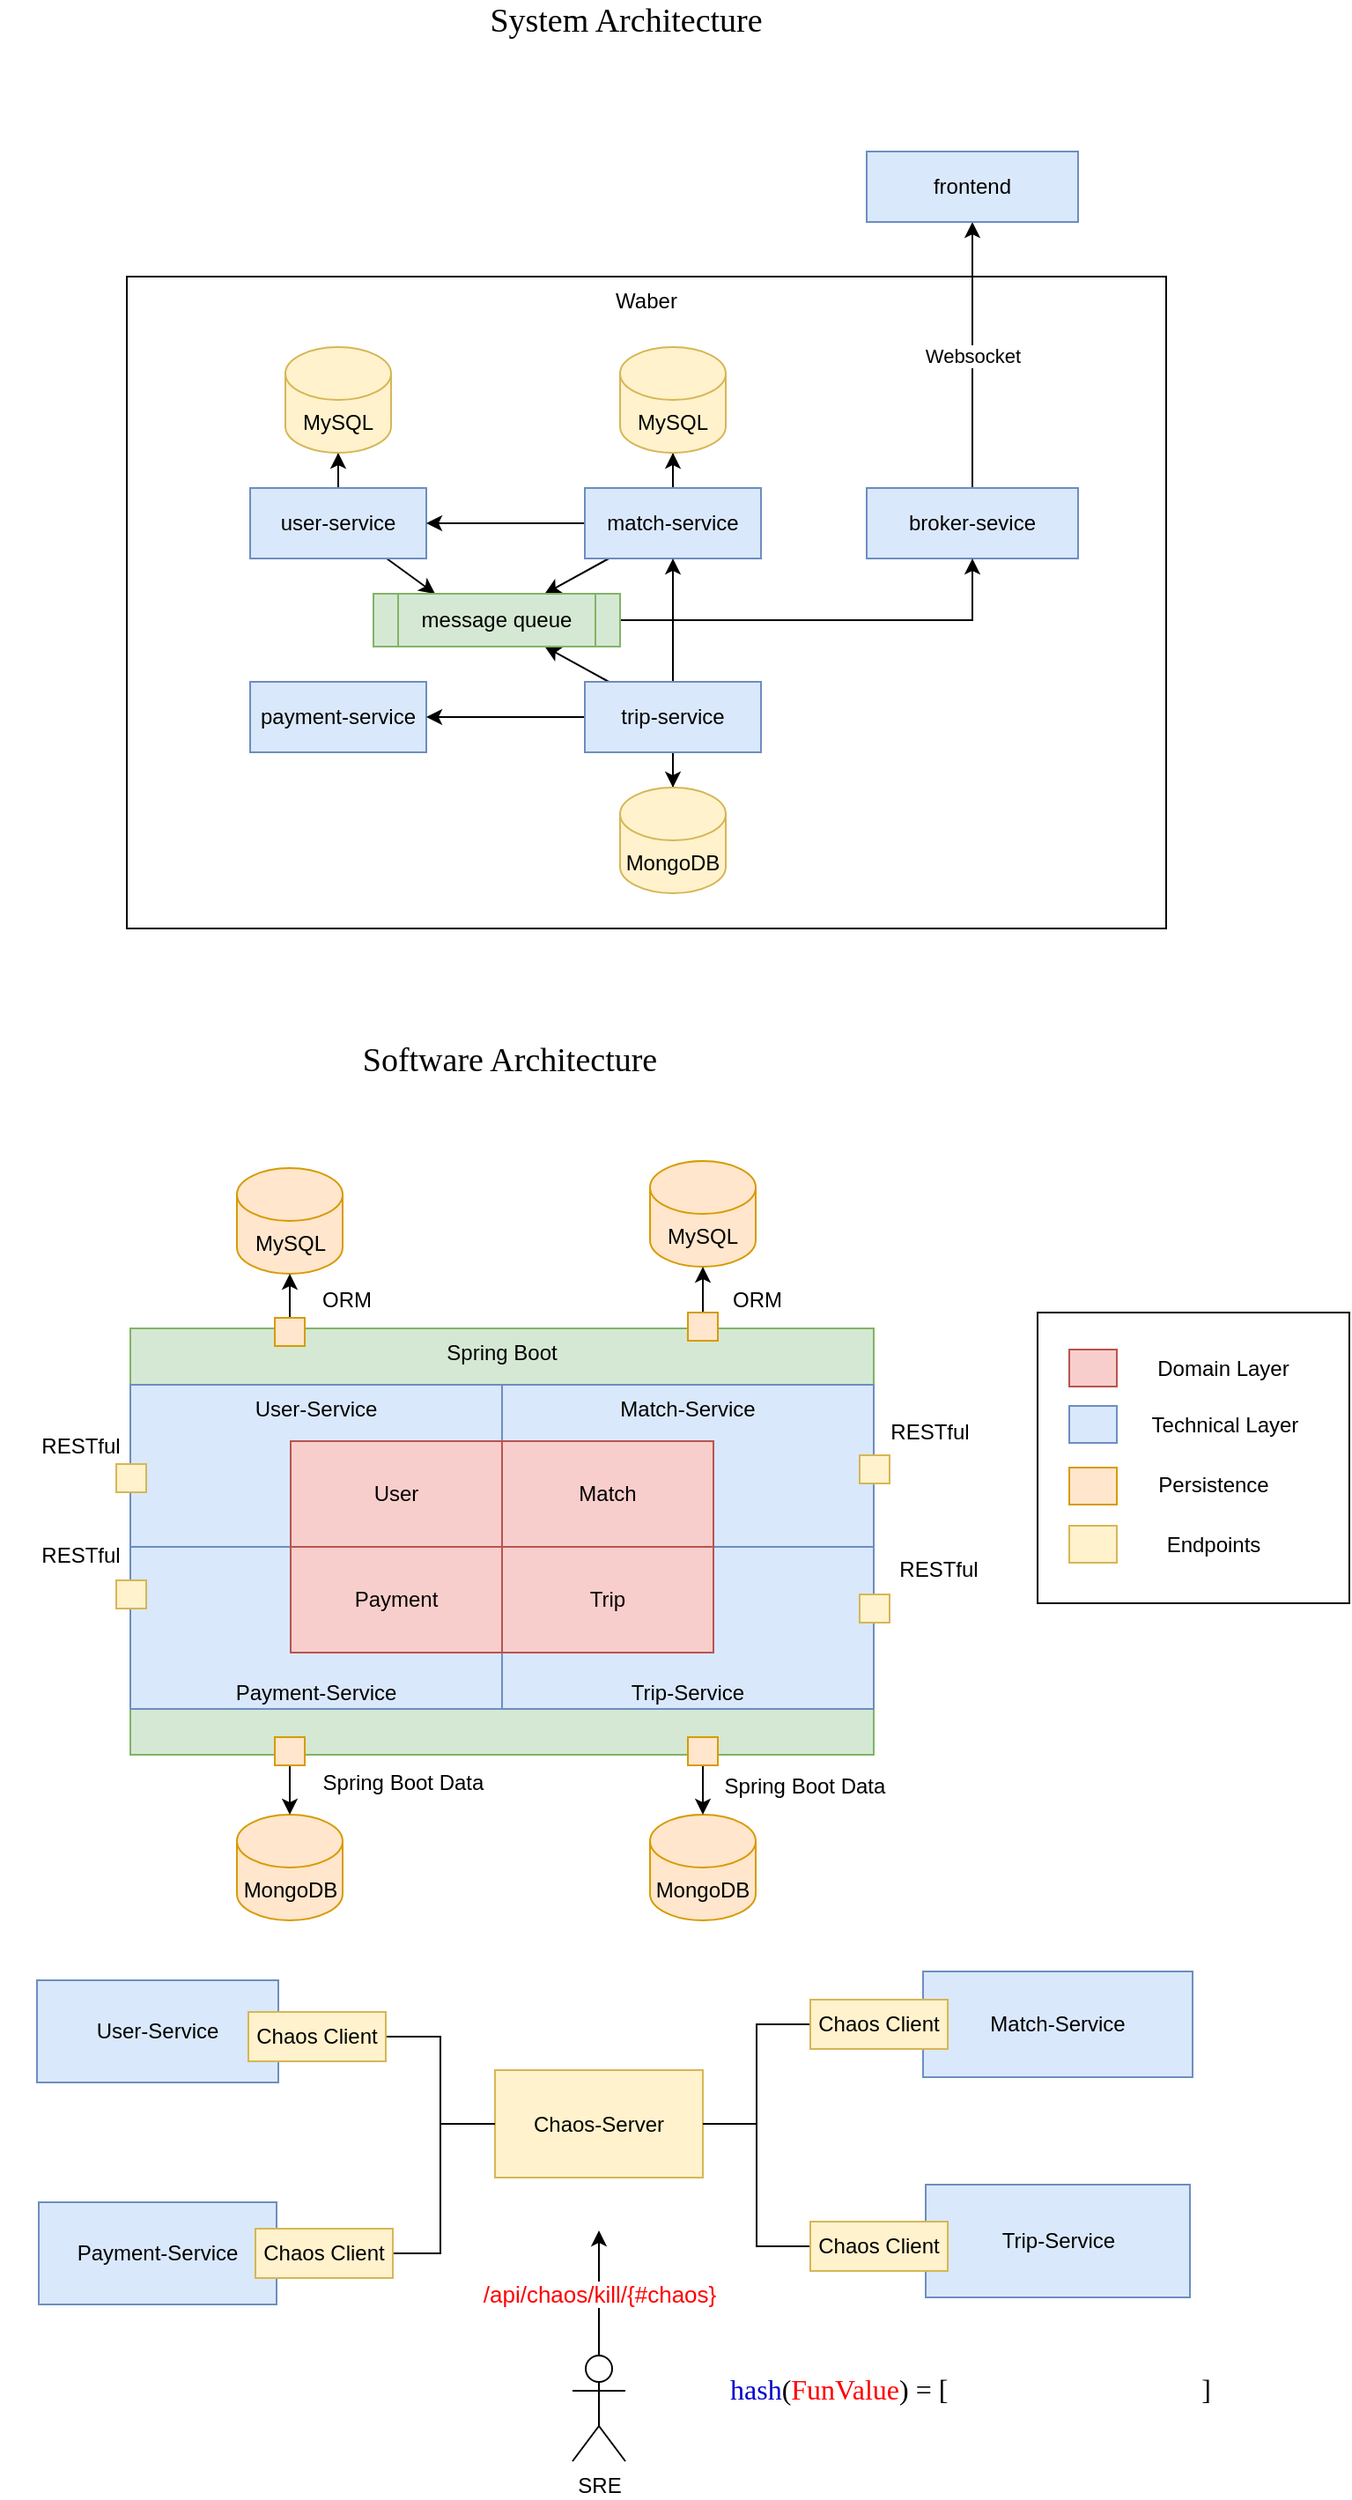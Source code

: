 <mxfile version="14.4.6" type="github">
  <diagram id="HME9X4zxY0MB1SYocmlw" name="Page-1">
    <mxGraphModel dx="537" dy="1450" grid="0" gridSize="10" guides="1" tooltips="1" connect="1" arrows="1" fold="1" page="1" pageScale="1" pageWidth="827" pageHeight="1169" math="0" shadow="0">
      <root>
        <mxCell id="0" />
        <mxCell id="1" parent="0" />
        <mxCell id="gJSb4Hx4qruTzhkWXDHl-5" value="Spring Boot" style="rounded=0;whiteSpace=wrap;html=1;fillColor=#d5e8d4;strokeColor=#82b366;verticalAlign=top;" vertex="1" parent="1">
          <mxGeometry x="89" y="606" width="422" height="242" as="geometry" />
        </mxCell>
        <mxCell id="gJSb4Hx4qruTzhkWXDHl-11" value="User-Service" style="rounded=0;whiteSpace=wrap;html=1;fillColor=#dae8fc;strokeColor=#6c8ebf;verticalAlign=top;" vertex="1" parent="1">
          <mxGeometry x="89" y="638" width="211" height="92" as="geometry" />
        </mxCell>
        <mxCell id="gJSb4Hx4qruTzhkWXDHl-12" value="Trip-Service" style="rounded=0;whiteSpace=wrap;html=1;fillColor=#dae8fc;strokeColor=#6c8ebf;verticalAlign=bottom;" vertex="1" parent="1">
          <mxGeometry x="300" y="730" width="211" height="92" as="geometry" />
        </mxCell>
        <mxCell id="gJSb4Hx4qruTzhkWXDHl-13" value="Payment-Service" style="rounded=0;whiteSpace=wrap;html=1;fillColor=#dae8fc;strokeColor=#6c8ebf;verticalAlign=bottom;" vertex="1" parent="1">
          <mxGeometry x="89" y="730" width="211" height="92" as="geometry" />
        </mxCell>
        <mxCell id="gJSb4Hx4qruTzhkWXDHl-10" value="Match-Service" style="rounded=0;whiteSpace=wrap;html=1;fillColor=#dae8fc;strokeColor=#6c8ebf;verticalAlign=top;" vertex="1" parent="1">
          <mxGeometry x="300" y="638" width="211" height="92" as="geometry" />
        </mxCell>
        <mxCell id="_NH5qcqJoXLWZ3RZgC6V-1" value="Waber" style="rounded=0;whiteSpace=wrap;html=1;verticalAlign=top;" parent="1" vertex="1">
          <mxGeometry x="87" y="9" width="590" height="370" as="geometry" />
        </mxCell>
        <mxCell id="_NH5qcqJoXLWZ3RZgC6V-8" style="edgeStyle=orthogonalEdgeStyle;rounded=0;orthogonalLoop=1;jettySize=auto;html=1;" parent="1" source="_NH5qcqJoXLWZ3RZgC6V-2" target="_NH5qcqJoXLWZ3RZgC6V-7" edge="1">
          <mxGeometry relative="1" as="geometry" />
        </mxCell>
        <mxCell id="_NH5qcqJoXLWZ3RZgC6V-27" style="edgeStyle=none;rounded=0;orthogonalLoop=1;jettySize=auto;html=1;entryX=0.25;entryY=0;entryDx=0;entryDy=0;" parent="1" source="_NH5qcqJoXLWZ3RZgC6V-2" target="_NH5qcqJoXLWZ3RZgC6V-22" edge="1">
          <mxGeometry relative="1" as="geometry" />
        </mxCell>
        <mxCell id="_NH5qcqJoXLWZ3RZgC6V-2" value="user-service" style="rounded=0;whiteSpace=wrap;html=1;fillColor=#dae8fc;strokeColor=#6c8ebf;" parent="1" vertex="1">
          <mxGeometry x="157" y="129" width="100" height="40" as="geometry" />
        </mxCell>
        <mxCell id="_NH5qcqJoXLWZ3RZgC6V-10" style="edgeStyle=orthogonalEdgeStyle;rounded=0;orthogonalLoop=1;jettySize=auto;html=1;entryX=0.5;entryY=1;entryDx=0;entryDy=0;entryPerimeter=0;" parent="1" source="_NH5qcqJoXLWZ3RZgC6V-3" target="_NH5qcqJoXLWZ3RZgC6V-9" edge="1">
          <mxGeometry relative="1" as="geometry" />
        </mxCell>
        <mxCell id="_NH5qcqJoXLWZ3RZgC6V-15" style="edgeStyle=orthogonalEdgeStyle;rounded=0;orthogonalLoop=1;jettySize=auto;html=1;" parent="1" source="_NH5qcqJoXLWZ3RZgC6V-3" target="_NH5qcqJoXLWZ3RZgC6V-2" edge="1">
          <mxGeometry relative="1" as="geometry" />
        </mxCell>
        <mxCell id="_NH5qcqJoXLWZ3RZgC6V-26" style="rounded=0;orthogonalLoop=1;jettySize=auto;html=1;" parent="1" source="_NH5qcqJoXLWZ3RZgC6V-3" target="_NH5qcqJoXLWZ3RZgC6V-22" edge="1">
          <mxGeometry relative="1" as="geometry" />
        </mxCell>
        <mxCell id="_NH5qcqJoXLWZ3RZgC6V-3" value="match-service" style="rounded=0;whiteSpace=wrap;html=1;fillColor=#dae8fc;strokeColor=#6c8ebf;" parent="1" vertex="1">
          <mxGeometry x="347" y="129" width="100" height="40" as="geometry" />
        </mxCell>
        <mxCell id="_NH5qcqJoXLWZ3RZgC6V-4" value="payment-service" style="rounded=0;whiteSpace=wrap;html=1;fillColor=#dae8fc;strokeColor=#6c8ebf;" parent="1" vertex="1">
          <mxGeometry x="157" y="239" width="100" height="40" as="geometry" />
        </mxCell>
        <mxCell id="_NH5qcqJoXLWZ3RZgC6V-14" style="edgeStyle=orthogonalEdgeStyle;rounded=0;orthogonalLoop=1;jettySize=auto;html=1;" parent="1" source="_NH5qcqJoXLWZ3RZgC6V-5" target="_NH5qcqJoXLWZ3RZgC6V-11" edge="1">
          <mxGeometry relative="1" as="geometry" />
        </mxCell>
        <mxCell id="_NH5qcqJoXLWZ3RZgC6V-16" style="edgeStyle=orthogonalEdgeStyle;rounded=0;orthogonalLoop=1;jettySize=auto;html=1;entryX=0.5;entryY=1;entryDx=0;entryDy=0;" parent="1" source="_NH5qcqJoXLWZ3RZgC6V-5" target="_NH5qcqJoXLWZ3RZgC6V-3" edge="1">
          <mxGeometry relative="1" as="geometry" />
        </mxCell>
        <mxCell id="_NH5qcqJoXLWZ3RZgC6V-18" style="edgeStyle=orthogonalEdgeStyle;rounded=0;orthogonalLoop=1;jettySize=auto;html=1;entryX=1;entryY=0.5;entryDx=0;entryDy=0;" parent="1" source="_NH5qcqJoXLWZ3RZgC6V-5" target="_NH5qcqJoXLWZ3RZgC6V-4" edge="1">
          <mxGeometry relative="1" as="geometry" />
        </mxCell>
        <mxCell id="_NH5qcqJoXLWZ3RZgC6V-29" style="edgeStyle=none;rounded=0;orthogonalLoop=1;jettySize=auto;html=1;" parent="1" source="_NH5qcqJoXLWZ3RZgC6V-5" target="_NH5qcqJoXLWZ3RZgC6V-22" edge="1">
          <mxGeometry relative="1" as="geometry" />
        </mxCell>
        <mxCell id="_NH5qcqJoXLWZ3RZgC6V-5" value="trip-service" style="rounded=0;whiteSpace=wrap;html=1;fillColor=#dae8fc;strokeColor=#6c8ebf;" parent="1" vertex="1">
          <mxGeometry x="347" y="239" width="100" height="40" as="geometry" />
        </mxCell>
        <mxCell id="_NH5qcqJoXLWZ3RZgC6V-7" value="MySQL" style="shape=cylinder3;whiteSpace=wrap;html=1;boundedLbl=1;backgroundOutline=1;size=15;fillColor=#fff2cc;strokeColor=#d6b656;" parent="1" vertex="1">
          <mxGeometry x="177" y="49" width="60" height="60" as="geometry" />
        </mxCell>
        <mxCell id="_NH5qcqJoXLWZ3RZgC6V-9" value="MySQL" style="shape=cylinder3;whiteSpace=wrap;html=1;boundedLbl=1;backgroundOutline=1;size=15;fillColor=#fff2cc;strokeColor=#d6b656;" parent="1" vertex="1">
          <mxGeometry x="367" y="49" width="60" height="60" as="geometry" />
        </mxCell>
        <mxCell id="_NH5qcqJoXLWZ3RZgC6V-11" value="MongoDB" style="shape=cylinder3;whiteSpace=wrap;html=1;boundedLbl=1;backgroundOutline=1;size=15;fillColor=#fff2cc;strokeColor=#d6b656;" parent="1" vertex="1">
          <mxGeometry x="367" y="299" width="60" height="60" as="geometry" />
        </mxCell>
        <mxCell id="ocdlDmOcUeQhUcbyRCNt-2" value="Websocket" style="edgeStyle=orthogonalEdgeStyle;rounded=0;orthogonalLoop=1;jettySize=auto;html=1;entryX=0.5;entryY=1;entryDx=0;entryDy=0;" parent="1" source="_NH5qcqJoXLWZ3RZgC6V-19" target="ocdlDmOcUeQhUcbyRCNt-1" edge="1">
          <mxGeometry relative="1" as="geometry" />
        </mxCell>
        <mxCell id="_NH5qcqJoXLWZ3RZgC6V-19" value="broker-sevice" style="whiteSpace=wrap;html=1;fillColor=#dae8fc;strokeColor=#6c8ebf;" parent="1" vertex="1">
          <mxGeometry x="507" y="129" width="120" height="40" as="geometry" />
        </mxCell>
        <mxCell id="_NH5qcqJoXLWZ3RZgC6V-23" style="edgeStyle=orthogonalEdgeStyle;rounded=0;orthogonalLoop=1;jettySize=auto;html=1;entryX=0.5;entryY=1;entryDx=0;entryDy=0;" parent="1" source="_NH5qcqJoXLWZ3RZgC6V-22" target="_NH5qcqJoXLWZ3RZgC6V-19" edge="1">
          <mxGeometry relative="1" as="geometry">
            <Array as="points">
              <mxPoint x="567" y="204" />
            </Array>
          </mxGeometry>
        </mxCell>
        <mxCell id="_NH5qcqJoXLWZ3RZgC6V-22" value="message queue" style="shape=process;whiteSpace=wrap;html=1;backgroundOutline=1;fillColor=#d5e8d4;strokeColor=#82b366;" parent="1" vertex="1">
          <mxGeometry x="227" y="189" width="140" height="30" as="geometry" />
        </mxCell>
        <mxCell id="ocdlDmOcUeQhUcbyRCNt-1" value="frontend" style="whiteSpace=wrap;html=1;fillColor=#dae8fc;strokeColor=#6c8ebf;" parent="1" vertex="1">
          <mxGeometry x="507" y="-62" width="120" height="40" as="geometry" />
        </mxCell>
        <mxCell id="gJSb4Hx4qruTzhkWXDHl-1" value="User" style="rounded=0;whiteSpace=wrap;html=1;fillColor=#f8cecc;strokeColor=#b85450;" vertex="1" parent="1">
          <mxGeometry x="180" y="670" width="120" height="60" as="geometry" />
        </mxCell>
        <mxCell id="gJSb4Hx4qruTzhkWXDHl-2" value="Match" style="rounded=0;whiteSpace=wrap;html=1;fillColor=#f8cecc;strokeColor=#b85450;" vertex="1" parent="1">
          <mxGeometry x="300" y="670" width="120" height="60" as="geometry" />
        </mxCell>
        <mxCell id="gJSb4Hx4qruTzhkWXDHl-3" value="Trip" style="rounded=0;whiteSpace=wrap;html=1;fillColor=#f8cecc;strokeColor=#b85450;" vertex="1" parent="1">
          <mxGeometry x="300" y="730" width="120" height="60" as="geometry" />
        </mxCell>
        <mxCell id="gJSb4Hx4qruTzhkWXDHl-4" value="Payment" style="rounded=0;whiteSpace=wrap;html=1;fillColor=#f8cecc;strokeColor=#b85450;" vertex="1" parent="1">
          <mxGeometry x="180" y="730" width="120" height="60" as="geometry" />
        </mxCell>
        <mxCell id="gJSb4Hx4qruTzhkWXDHl-6" value="" style="rounded=0;whiteSpace=wrap;html=1;fillColor=#fff2cc;strokeColor=#d6b656;" vertex="1" parent="1">
          <mxGeometry x="81" y="683" width="17" height="16" as="geometry" />
        </mxCell>
        <mxCell id="gJSb4Hx4qruTzhkWXDHl-7" value="" style="rounded=0;whiteSpace=wrap;html=1;fillColor=#fff2cc;strokeColor=#d6b656;" vertex="1" parent="1">
          <mxGeometry x="81" y="749" width="17" height="16" as="geometry" />
        </mxCell>
        <mxCell id="gJSb4Hx4qruTzhkWXDHl-8" value="" style="rounded=0;whiteSpace=wrap;html=1;fillColor=#fff2cc;strokeColor=#d6b656;" vertex="1" parent="1">
          <mxGeometry x="503" y="678" width="17" height="16" as="geometry" />
        </mxCell>
        <mxCell id="gJSb4Hx4qruTzhkWXDHl-9" value="" style="rounded=0;whiteSpace=wrap;html=1;fillColor=#fff2cc;strokeColor=#d6b656;" vertex="1" parent="1">
          <mxGeometry x="503" y="757" width="17" height="16" as="geometry" />
        </mxCell>
        <mxCell id="gJSb4Hx4qruTzhkWXDHl-14" value="MySQL" style="shape=cylinder3;whiteSpace=wrap;html=1;boundedLbl=1;backgroundOutline=1;size=15;fillColor=#ffe6cc;strokeColor=#d79b00;" vertex="1" parent="1">
          <mxGeometry x="149.5" y="515" width="60" height="60" as="geometry" />
        </mxCell>
        <mxCell id="gJSb4Hx4qruTzhkWXDHl-15" value="MySQL" style="shape=cylinder3;whiteSpace=wrap;html=1;boundedLbl=1;backgroundOutline=1;size=15;fillColor=#ffe6cc;strokeColor=#d79b00;" vertex="1" parent="1">
          <mxGeometry x="384" y="511" width="60" height="60" as="geometry" />
        </mxCell>
        <mxCell id="gJSb4Hx4qruTzhkWXDHl-16" value="MongoDB" style="shape=cylinder3;whiteSpace=wrap;html=1;boundedLbl=1;backgroundOutline=1;size=15;fillColor=#ffe6cc;strokeColor=#d79b00;" vertex="1" parent="1">
          <mxGeometry x="149.5" y="882" width="60" height="60" as="geometry" />
        </mxCell>
        <mxCell id="gJSb4Hx4qruTzhkWXDHl-17" value="MongoDB" style="shape=cylinder3;whiteSpace=wrap;html=1;boundedLbl=1;backgroundOutline=1;size=15;fillColor=#ffe6cc;strokeColor=#d79b00;" vertex="1" parent="1">
          <mxGeometry x="384" y="882" width="60" height="60" as="geometry" />
        </mxCell>
        <mxCell id="gJSb4Hx4qruTzhkWXDHl-18" value="RESTful" style="text;html=1;strokeColor=none;fillColor=none;align=center;verticalAlign=middle;whiteSpace=wrap;rounded=0;" vertex="1" parent="1">
          <mxGeometry x="41" y="663" width="40" height="20" as="geometry" />
        </mxCell>
        <mxCell id="gJSb4Hx4qruTzhkWXDHl-19" value="RESTful" style="text;html=1;strokeColor=none;fillColor=none;align=center;verticalAlign=middle;whiteSpace=wrap;rounded=0;" vertex="1" parent="1">
          <mxGeometry x="41" y="725" width="40" height="20" as="geometry" />
        </mxCell>
        <mxCell id="gJSb4Hx4qruTzhkWXDHl-20" value="RESTful" style="text;html=1;strokeColor=none;fillColor=none;align=center;verticalAlign=middle;whiteSpace=wrap;rounded=0;" vertex="1" parent="1">
          <mxGeometry x="523" y="655" width="40" height="20" as="geometry" />
        </mxCell>
        <mxCell id="gJSb4Hx4qruTzhkWXDHl-21" value="RESTful" style="text;html=1;strokeColor=none;fillColor=none;align=center;verticalAlign=middle;whiteSpace=wrap;rounded=0;" vertex="1" parent="1">
          <mxGeometry x="528" y="733" width="40" height="20" as="geometry" />
        </mxCell>
        <mxCell id="gJSb4Hx4qruTzhkWXDHl-31" style="edgeStyle=orthogonalEdgeStyle;rounded=0;orthogonalLoop=1;jettySize=auto;html=1;" edge="1" parent="1" source="gJSb4Hx4qruTzhkWXDHl-27" target="gJSb4Hx4qruTzhkWXDHl-14">
          <mxGeometry relative="1" as="geometry" />
        </mxCell>
        <mxCell id="gJSb4Hx4qruTzhkWXDHl-27" value="" style="rounded=0;whiteSpace=wrap;html=1;fillColor=#ffe6cc;strokeColor=#d79b00;" vertex="1" parent="1">
          <mxGeometry x="171" y="600" width="17" height="16" as="geometry" />
        </mxCell>
        <mxCell id="gJSb4Hx4qruTzhkWXDHl-32" style="edgeStyle=orthogonalEdgeStyle;rounded=0;orthogonalLoop=1;jettySize=auto;html=1;" edge="1" parent="1" source="gJSb4Hx4qruTzhkWXDHl-28" target="gJSb4Hx4qruTzhkWXDHl-15">
          <mxGeometry relative="1" as="geometry" />
        </mxCell>
        <mxCell id="gJSb4Hx4qruTzhkWXDHl-28" value="" style="rounded=0;whiteSpace=wrap;html=1;fillColor=#ffe6cc;strokeColor=#d79b00;" vertex="1" parent="1">
          <mxGeometry x="405.5" y="597" width="17" height="16" as="geometry" />
        </mxCell>
        <mxCell id="gJSb4Hx4qruTzhkWXDHl-33" style="edgeStyle=orthogonalEdgeStyle;rounded=0;orthogonalLoop=1;jettySize=auto;html=1;entryX=0.5;entryY=0;entryDx=0;entryDy=0;entryPerimeter=0;" edge="1" parent="1" source="gJSb4Hx4qruTzhkWXDHl-29" target="gJSb4Hx4qruTzhkWXDHl-16">
          <mxGeometry relative="1" as="geometry" />
        </mxCell>
        <mxCell id="gJSb4Hx4qruTzhkWXDHl-29" value="" style="rounded=0;whiteSpace=wrap;html=1;fillColor=#ffe6cc;strokeColor=#d79b00;" vertex="1" parent="1">
          <mxGeometry x="171" y="838" width="17" height="16" as="geometry" />
        </mxCell>
        <mxCell id="gJSb4Hx4qruTzhkWXDHl-34" style="edgeStyle=orthogonalEdgeStyle;rounded=0;orthogonalLoop=1;jettySize=auto;html=1;entryX=0.5;entryY=0;entryDx=0;entryDy=0;entryPerimeter=0;" edge="1" parent="1" source="gJSb4Hx4qruTzhkWXDHl-30" target="gJSb4Hx4qruTzhkWXDHl-17">
          <mxGeometry relative="1" as="geometry" />
        </mxCell>
        <mxCell id="gJSb4Hx4qruTzhkWXDHl-30" value="" style="rounded=0;whiteSpace=wrap;html=1;fillColor=#ffe6cc;strokeColor=#d79b00;" vertex="1" parent="1">
          <mxGeometry x="405.5" y="838" width="17" height="16" as="geometry" />
        </mxCell>
        <mxCell id="gJSb4Hx4qruTzhkWXDHl-35" value="ORM" style="text;html=1;strokeColor=none;fillColor=none;align=center;verticalAlign=middle;whiteSpace=wrap;rounded=0;" vertex="1" parent="1">
          <mxGeometry x="425" y="579.5" width="40" height="20" as="geometry" />
        </mxCell>
        <mxCell id="gJSb4Hx4qruTzhkWXDHl-37" value="ORM" style="text;html=1;strokeColor=none;fillColor=none;align=center;verticalAlign=middle;whiteSpace=wrap;rounded=0;" vertex="1" parent="1">
          <mxGeometry x="192" y="580" width="40" height="20" as="geometry" />
        </mxCell>
        <mxCell id="gJSb4Hx4qruTzhkWXDHl-38" value="Spring Boot Data" style="text;html=1;strokeColor=none;fillColor=none;align=center;verticalAlign=middle;whiteSpace=wrap;rounded=0;" vertex="1" parent="1">
          <mxGeometry x="192" y="854" width="104" height="20" as="geometry" />
        </mxCell>
        <mxCell id="gJSb4Hx4qruTzhkWXDHl-41" value="Spring Boot Data" style="text;html=1;strokeColor=none;fillColor=none;align=center;verticalAlign=middle;whiteSpace=wrap;rounded=0;" vertex="1" parent="1">
          <mxGeometry x="420" y="856" width="104" height="20" as="geometry" />
        </mxCell>
        <mxCell id="gJSb4Hx4qruTzhkWXDHl-63" value="" style="group" vertex="1" connectable="0" parent="1">
          <mxGeometry x="604" y="597" width="177" height="165" as="geometry" />
        </mxCell>
        <mxCell id="gJSb4Hx4qruTzhkWXDHl-53" value="" style="rounded=0;whiteSpace=wrap;html=1;" vertex="1" parent="gJSb4Hx4qruTzhkWXDHl-63">
          <mxGeometry width="177" height="165" as="geometry" />
        </mxCell>
        <mxCell id="gJSb4Hx4qruTzhkWXDHl-54" value="" style="rounded=0;whiteSpace=wrap;html=1;fillColor=#f8cecc;strokeColor=#b85450;" vertex="1" parent="gJSb4Hx4qruTzhkWXDHl-63">
          <mxGeometry x="18" y="21" width="27" height="21" as="geometry" />
        </mxCell>
        <mxCell id="gJSb4Hx4qruTzhkWXDHl-55" value="Domain Layer" style="text;html=1;strokeColor=none;fillColor=none;align=center;verticalAlign=middle;whiteSpace=wrap;rounded=0;" vertex="1" parent="gJSb4Hx4qruTzhkWXDHl-63">
          <mxGeometry x="62" y="22" width="87" height="20" as="geometry" />
        </mxCell>
        <mxCell id="gJSb4Hx4qruTzhkWXDHl-57" value="" style="rounded=0;whiteSpace=wrap;html=1;fillColor=#dae8fc;strokeColor=#6c8ebf;" vertex="1" parent="gJSb4Hx4qruTzhkWXDHl-63">
          <mxGeometry x="18" y="53" width="27" height="21" as="geometry" />
        </mxCell>
        <mxCell id="gJSb4Hx4qruTzhkWXDHl-58" value="Technical Layer" style="text;html=1;strokeColor=none;fillColor=none;align=center;verticalAlign=middle;whiteSpace=wrap;rounded=0;" vertex="1" parent="gJSb4Hx4qruTzhkWXDHl-63">
          <mxGeometry x="62" y="54" width="89" height="20" as="geometry" />
        </mxCell>
        <mxCell id="gJSb4Hx4qruTzhkWXDHl-59" value="" style="rounded=0;whiteSpace=wrap;html=1;fillColor=#ffe6cc;strokeColor=#d79b00;" vertex="1" parent="gJSb4Hx4qruTzhkWXDHl-63">
          <mxGeometry x="18" y="88" width="27" height="21" as="geometry" />
        </mxCell>
        <mxCell id="gJSb4Hx4qruTzhkWXDHl-60" value="Persistence" style="text;html=1;strokeColor=none;fillColor=none;align=center;verticalAlign=middle;whiteSpace=wrap;rounded=0;" vertex="1" parent="gJSb4Hx4qruTzhkWXDHl-63">
          <mxGeometry x="49" y="88" width="102" height="20" as="geometry" />
        </mxCell>
        <mxCell id="gJSb4Hx4qruTzhkWXDHl-61" value="" style="rounded=0;whiteSpace=wrap;html=1;fillColor=#fff2cc;strokeColor=#d6b656;" vertex="1" parent="gJSb4Hx4qruTzhkWXDHl-63">
          <mxGeometry x="18" y="121" width="27" height="21" as="geometry" />
        </mxCell>
        <mxCell id="gJSb4Hx4qruTzhkWXDHl-62" value="Endpoints" style="text;html=1;strokeColor=none;fillColor=none;align=center;verticalAlign=middle;whiteSpace=wrap;rounded=0;" vertex="1" parent="gJSb4Hx4qruTzhkWXDHl-63">
          <mxGeometry x="57" y="122" width="86" height="20" as="geometry" />
        </mxCell>
        <mxCell id="gJSb4Hx4qruTzhkWXDHl-64" value="User-Service" style="rounded=0;whiteSpace=wrap;html=1;fillColor=#dae8fc;strokeColor=#6c8ebf;verticalAlign=middle;" vertex="1" parent="1">
          <mxGeometry x="36" y="976" width="137" height="58" as="geometry" />
        </mxCell>
        <mxCell id="gJSb4Hx4qruTzhkWXDHl-65" value="Trip-Service" style="rounded=0;whiteSpace=wrap;html=1;fillColor=#dae8fc;strokeColor=#6c8ebf;verticalAlign=middle;" vertex="1" parent="1">
          <mxGeometry x="540.5" y="1092" width="150" height="64" as="geometry" />
        </mxCell>
        <mxCell id="gJSb4Hx4qruTzhkWXDHl-66" value="Payment-Service" style="rounded=0;whiteSpace=wrap;html=1;fillColor=#dae8fc;strokeColor=#6c8ebf;verticalAlign=middle;" vertex="1" parent="1">
          <mxGeometry x="37" y="1102" width="135" height="58" as="geometry" />
        </mxCell>
        <mxCell id="gJSb4Hx4qruTzhkWXDHl-67" value="Match-Service" style="rounded=0;whiteSpace=wrap;html=1;fillColor=#dae8fc;strokeColor=#6c8ebf;verticalAlign=middle;" vertex="1" parent="1">
          <mxGeometry x="539" y="971" width="153" height="60" as="geometry" />
        </mxCell>
        <mxCell id="gJSb4Hx4qruTzhkWXDHl-68" value="Chaos-Server" style="rounded=0;whiteSpace=wrap;html=1;fillColor=#fff2cc;strokeColor=#d6b656;verticalAlign=middle;" vertex="1" parent="1">
          <mxGeometry x="296" y="1027" width="118" height="61" as="geometry" />
        </mxCell>
        <mxCell id="gJSb4Hx4qruTzhkWXDHl-75" style="edgeStyle=orthogonalEdgeStyle;rounded=0;orthogonalLoop=1;jettySize=auto;html=1;entryX=0;entryY=0.5;entryDx=0;entryDy=0;endArrow=none;endFill=0;" edge="1" parent="1">
          <mxGeometry relative="1" as="geometry">
            <mxPoint x="236" y="1131" as="sourcePoint" />
            <mxPoint x="294" y="1057.5" as="targetPoint" />
            <Array as="points">
              <mxPoint x="265" y="1131" />
              <mxPoint x="265" y="1058" />
            </Array>
          </mxGeometry>
        </mxCell>
        <mxCell id="gJSb4Hx4qruTzhkWXDHl-69" value="Chaos Client" style="rounded=0;whiteSpace=wrap;html=1;fillColor=#fff2cc;strokeColor=#d6b656;verticalAlign=middle;" vertex="1" parent="1">
          <mxGeometry x="160" y="1117" width="78" height="28" as="geometry" />
        </mxCell>
        <mxCell id="gJSb4Hx4qruTzhkWXDHl-74" style="edgeStyle=orthogonalEdgeStyle;rounded=0;orthogonalLoop=1;jettySize=auto;html=1;entryX=0;entryY=0.5;entryDx=0;entryDy=0;endArrow=none;endFill=0;" edge="1" parent="1" source="gJSb4Hx4qruTzhkWXDHl-70" target="gJSb4Hx4qruTzhkWXDHl-68">
          <mxGeometry relative="1" as="geometry" />
        </mxCell>
        <mxCell id="gJSb4Hx4qruTzhkWXDHl-70" value="Chaos Client" style="rounded=0;whiteSpace=wrap;html=1;fillColor=#fff2cc;strokeColor=#d6b656;verticalAlign=middle;" vertex="1" parent="1">
          <mxGeometry x="156" y="994" width="78" height="28" as="geometry" />
        </mxCell>
        <mxCell id="gJSb4Hx4qruTzhkWXDHl-76" style="edgeStyle=orthogonalEdgeStyle;rounded=0;orthogonalLoop=1;jettySize=auto;html=1;entryX=1;entryY=0.5;entryDx=0;entryDy=0;endArrow=none;endFill=0;" edge="1" parent="1" source="gJSb4Hx4qruTzhkWXDHl-71" target="gJSb4Hx4qruTzhkWXDHl-68">
          <mxGeometry relative="1" as="geometry" />
        </mxCell>
        <mxCell id="gJSb4Hx4qruTzhkWXDHl-71" value="Chaos Client" style="rounded=0;whiteSpace=wrap;html=1;fillColor=#fff2cc;strokeColor=#d6b656;verticalAlign=middle;" vertex="1" parent="1">
          <mxGeometry x="475" y="987" width="78" height="28" as="geometry" />
        </mxCell>
        <mxCell id="gJSb4Hx4qruTzhkWXDHl-77" style="edgeStyle=orthogonalEdgeStyle;rounded=0;orthogonalLoop=1;jettySize=auto;html=1;entryX=1;entryY=0.5;entryDx=0;entryDy=0;endArrow=none;endFill=0;" edge="1" parent="1" source="gJSb4Hx4qruTzhkWXDHl-72" target="gJSb4Hx4qruTzhkWXDHl-68">
          <mxGeometry relative="1" as="geometry" />
        </mxCell>
        <mxCell id="gJSb4Hx4qruTzhkWXDHl-72" value="Chaos Client" style="rounded=0;whiteSpace=wrap;html=1;fillColor=#fff2cc;strokeColor=#d6b656;verticalAlign=middle;" vertex="1" parent="1">
          <mxGeometry x="475" y="1113" width="78" height="28" as="geometry" />
        </mxCell>
        <mxCell id="gJSb4Hx4qruTzhkWXDHl-78" value="" style="shape=image;html=1;verticalAlign=top;verticalLabelPosition=bottom;labelBackgroundColor=#ffffff;imageAspect=0;aspect=fixed;image=https://cdn1.iconfinder.com/data/icons/Hooligans_Icons/128/Bomb.png" vertex="1" parent="1">
          <mxGeometry x="15" y="946" width="48" height="48" as="geometry" />
        </mxCell>
        <mxCell id="gJSb4Hx4qruTzhkWXDHl-79" value="" style="shape=image;html=1;verticalAlign=top;verticalLabelPosition=bottom;labelBackgroundColor=#ffffff;imageAspect=0;aspect=fixed;image=https://cdn1.iconfinder.com/data/icons/Hooligans_Icons/128/Bomb.png" vertex="1" parent="1">
          <mxGeometry x="17" y="1067" width="48" height="48" as="geometry" />
        </mxCell>
        <mxCell id="gJSb4Hx4qruTzhkWXDHl-80" value="" style="shape=image;html=1;verticalAlign=top;verticalLabelPosition=bottom;labelBackgroundColor=#ffffff;imageAspect=0;aspect=fixed;image=https://cdn1.iconfinder.com/data/icons/Hooligans_Icons/128/Bomb.png" vertex="1" parent="1">
          <mxGeometry x="666" y="942" width="48" height="48" as="geometry" />
        </mxCell>
        <mxCell id="gJSb4Hx4qruTzhkWXDHl-81" value="" style="shape=image;html=1;verticalAlign=top;verticalLabelPosition=bottom;labelBackgroundColor=#ffffff;imageAspect=0;aspect=fixed;image=https://cdn1.iconfinder.com/data/icons/Hooligans_Icons/128/Bomb.png" vertex="1" parent="1">
          <mxGeometry x="664" y="1061" width="48" height="48" as="geometry" />
        </mxCell>
        <mxCell id="gJSb4Hx4qruTzhkWXDHl-84" value="" style="shape=image;html=1;verticalAlign=top;verticalLabelPosition=bottom;labelBackgroundColor=#ffffff;imageAspect=0;aspect=fixed;image=https://cdn3.iconfinder.com/data/icons/solid-locations-icon-set/64/Hunting_2-128.png" vertex="1" parent="1">
          <mxGeometry x="329.5" y="1067" width="51" height="51" as="geometry" />
        </mxCell>
        <mxCell id="gJSb4Hx4qruTzhkWXDHl-86" value="&lt;font style=&quot;font-size: 13px&quot; color=&quot;#ff0000&quot;&gt;/api/chaos/kill/{#chaos}&lt;/font&gt;" style="edgeStyle=orthogonalEdgeStyle;rounded=0;orthogonalLoop=1;jettySize=auto;html=1;entryX=0.5;entryY=1;entryDx=0;entryDy=0;" edge="1" parent="1" source="gJSb4Hx4qruTzhkWXDHl-85" target="gJSb4Hx4qruTzhkWXDHl-84">
          <mxGeometry relative="1" as="geometry" />
        </mxCell>
        <mxCell id="gJSb4Hx4qruTzhkWXDHl-85" value="SRE" style="shape=umlActor;verticalLabelPosition=bottom;verticalAlign=top;html=1;outlineConnect=0;" vertex="1" parent="1">
          <mxGeometry x="340" y="1189" width="30" height="60" as="geometry" />
        </mxCell>
        <mxCell id="gJSb4Hx4qruTzhkWXDHl-95" value="" style="group" vertex="1" connectable="0" parent="1">
          <mxGeometry x="403" y="1187" width="326" height="38" as="geometry" />
        </mxCell>
        <mxCell id="gJSb4Hx4qruTzhkWXDHl-87" value="&lt;font color=&quot;#0000cc&quot;&gt;hash&lt;/font&gt;(&lt;font color=&quot;#ff0000&quot;&gt;FunValue&lt;/font&gt;) = [&amp;nbsp; &amp;nbsp; &amp;nbsp; &amp;nbsp; &amp;nbsp; &amp;nbsp; &amp;nbsp; &amp;nbsp; &amp;nbsp; &amp;nbsp; &amp;nbsp; &amp;nbsp; &amp;nbsp; &amp;nbsp; &amp;nbsp; &amp;nbsp; &amp;nbsp; &amp;nbsp; ]" style="text;html=1;strokeColor=none;fillColor=none;align=center;verticalAlign=middle;whiteSpace=wrap;rounded=0;fontFamily=Times New Roman;fontSize=16;" vertex="1" parent="gJSb4Hx4qruTzhkWXDHl-95">
          <mxGeometry y="11" width="326" height="20" as="geometry" />
        </mxCell>
        <mxCell id="gJSb4Hx4qruTzhkWXDHl-94" value="" style="group" vertex="1" connectable="0" parent="gJSb4Hx4qruTzhkWXDHl-95">
          <mxGeometry x="149" width="146" height="38" as="geometry" />
        </mxCell>
        <mxCell id="gJSb4Hx4qruTzhkWXDHl-90" value="" style="shape=image;html=1;verticalAlign=top;verticalLabelPosition=bottom;labelBackgroundColor=#ffffff;imageAspect=0;aspect=fixed;image=https://cdn1.iconfinder.com/data/icons/Hooligans_Icons/128/Bomb.png" vertex="1" parent="gJSb4Hx4qruTzhkWXDHl-94">
          <mxGeometry width="38" height="38" as="geometry" />
        </mxCell>
        <mxCell id="gJSb4Hx4qruTzhkWXDHl-91" value="" style="shape=image;html=1;verticalAlign=top;verticalLabelPosition=bottom;labelBackgroundColor=#ffffff;imageAspect=0;aspect=fixed;image=https://cdn1.iconfinder.com/data/icons/Hooligans_Icons/128/Bomb.png" vertex="1" parent="gJSb4Hx4qruTzhkWXDHl-94">
          <mxGeometry x="37" width="38" height="38" as="geometry" />
        </mxCell>
        <mxCell id="gJSb4Hx4qruTzhkWXDHl-92" value="" style="shape=image;html=1;verticalAlign=top;verticalLabelPosition=bottom;labelBackgroundColor=#ffffff;imageAspect=0;aspect=fixed;image=https://cdn1.iconfinder.com/data/icons/Hooligans_Icons/128/Bomb.png" vertex="1" parent="gJSb4Hx4qruTzhkWXDHl-94">
          <mxGeometry x="72" width="38" height="38" as="geometry" />
        </mxCell>
        <mxCell id="gJSb4Hx4qruTzhkWXDHl-93" value="" style="shape=image;html=1;verticalAlign=top;verticalLabelPosition=bottom;labelBackgroundColor=#ffffff;imageAspect=0;aspect=fixed;image=https://cdn1.iconfinder.com/data/icons/Hooligans_Icons/128/Bomb.png" vertex="1" parent="gJSb4Hx4qruTzhkWXDHl-94">
          <mxGeometry x="108" width="38" height="38" as="geometry" />
        </mxCell>
        <mxCell id="gJSb4Hx4qruTzhkWXDHl-97" value="Software Architecture" style="text;html=1;strokeColor=none;fillColor=none;align=center;verticalAlign=middle;whiteSpace=wrap;rounded=0;fontFamily=Times New Roman;fontSize=19;" vertex="1" parent="1">
          <mxGeometry x="171" y="444" width="267" height="20" as="geometry" />
        </mxCell>
        <mxCell id="gJSb4Hx4qruTzhkWXDHl-98" value="System Architecture" style="text;html=1;strokeColor=none;fillColor=none;align=center;verticalAlign=middle;whiteSpace=wrap;rounded=0;fontFamily=Times New Roman;fontSize=19;" vertex="1" parent="1">
          <mxGeometry x="237" y="-146" width="267" height="20" as="geometry" />
        </mxCell>
      </root>
    </mxGraphModel>
  </diagram>
</mxfile>
